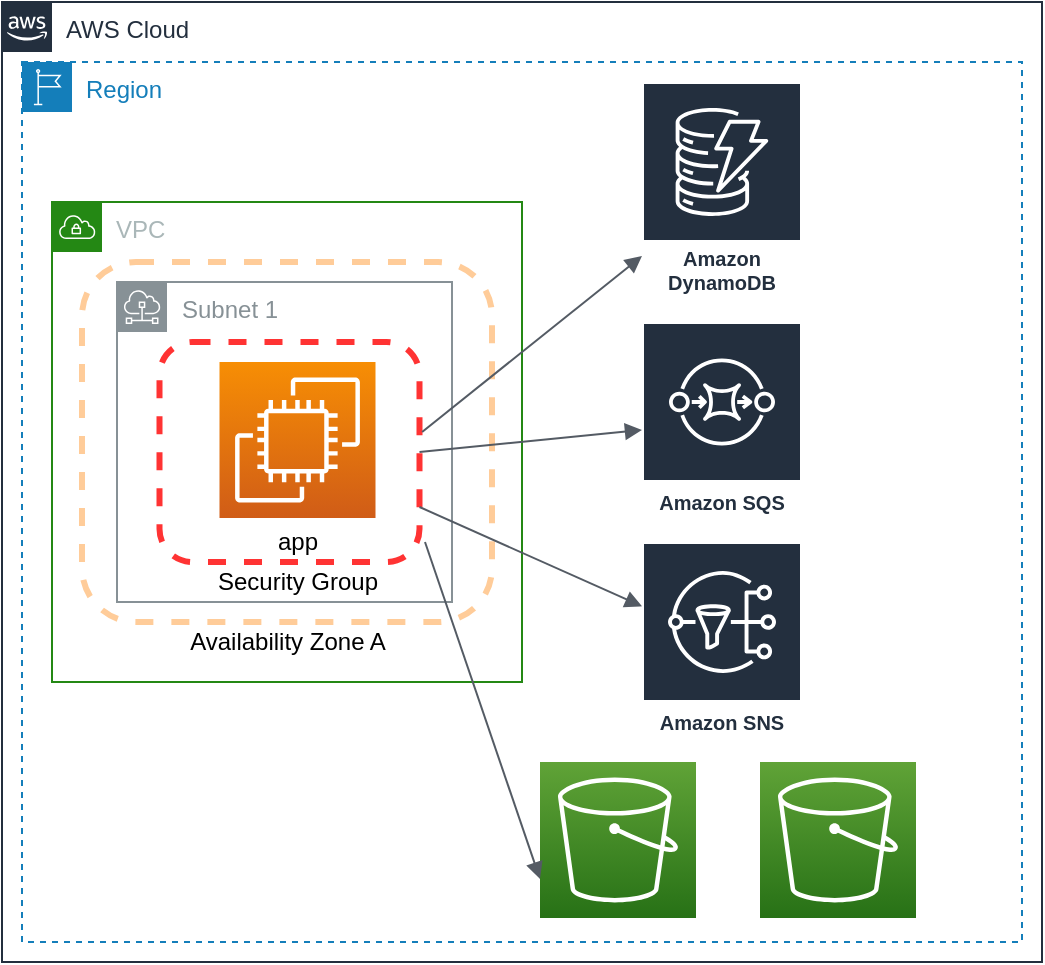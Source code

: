 <mxfile version="20.6.1" type="github">
  <diagram id="miss4itNhXeyKSEiEY9H" name="第 1 页">
    <mxGraphModel dx="1133" dy="773" grid="1" gridSize="10" guides="1" tooltips="1" connect="1" arrows="1" fold="1" page="1" pageScale="1" pageWidth="827" pageHeight="1169" math="0" shadow="0">
      <root>
        <mxCell id="0" />
        <mxCell id="1" parent="0" />
        <mxCell id="I7SwKGLI5VaqfSaRgMoQ-2" value="AWS Cloud" style="points=[[0,0],[0.25,0],[0.5,0],[0.75,0],[1,0],[1,0.25],[1,0.5],[1,0.75],[1,1],[0.75,1],[0.5,1],[0.25,1],[0,1],[0,0.75],[0,0.5],[0,0.25]];outlineConnect=0;gradientColor=none;html=1;whiteSpace=wrap;fontSize=12;fontStyle=0;container=1;pointerEvents=0;collapsible=0;recursiveResize=0;shape=mxgraph.aws4.group;grIcon=mxgraph.aws4.group_aws_cloud_alt;strokeColor=#232F3E;fillColor=none;verticalAlign=top;align=left;spacingLeft=30;fontColor=#232F3E;dashed=0;" vertex="1" parent="1">
          <mxGeometry x="80" y="350" width="520" height="480" as="geometry" />
        </mxCell>
        <mxCell id="I7SwKGLI5VaqfSaRgMoQ-3" value="Region" style="points=[[0,0],[0.25,0],[0.5,0],[0.75,0],[1,0],[1,0.25],[1,0.5],[1,0.75],[1,1],[0.75,1],[0.5,1],[0.25,1],[0,1],[0,0.75],[0,0.5],[0,0.25]];outlineConnect=0;gradientColor=none;html=1;whiteSpace=wrap;fontSize=12;fontStyle=0;container=1;pointerEvents=0;collapsible=0;recursiveResize=0;shape=mxgraph.aws4.group;grIcon=mxgraph.aws4.group_region;strokeColor=#147EBA;fillColor=none;verticalAlign=top;align=left;spacingLeft=30;fontColor=#147EBA;dashed=1;" vertex="1" parent="I7SwKGLI5VaqfSaRgMoQ-2">
          <mxGeometry x="10" y="30" width="500" height="440" as="geometry" />
        </mxCell>
        <mxCell id="I7SwKGLI5VaqfSaRgMoQ-6" value="Amazon DynamoDB" style="sketch=0;outlineConnect=0;fontColor=#232F3E;gradientColor=none;strokeColor=#ffffff;fillColor=#232F3E;dashed=0;verticalLabelPosition=middle;verticalAlign=bottom;align=center;html=1;whiteSpace=wrap;fontSize=10;fontStyle=1;spacing=3;shape=mxgraph.aws4.productIcon;prIcon=mxgraph.aws4.dynamodb;" vertex="1" parent="I7SwKGLI5VaqfSaRgMoQ-3">
          <mxGeometry x="310" y="10" width="80" height="110" as="geometry" />
        </mxCell>
        <mxCell id="I7SwKGLI5VaqfSaRgMoQ-11" value="" style="sketch=0;points=[[0,0,0],[0.25,0,0],[0.5,0,0],[0.75,0,0],[1,0,0],[0,1,0],[0.25,1,0],[0.5,1,0],[0.75,1,0],[1,1,0],[0,0.25,0],[0,0.5,0],[0,0.75,0],[1,0.25,0],[1,0.5,0],[1,0.75,0]];outlineConnect=0;fontColor=#232F3E;gradientColor=#60A337;gradientDirection=north;fillColor=#277116;strokeColor=#ffffff;dashed=0;verticalLabelPosition=bottom;verticalAlign=top;align=center;html=1;fontSize=12;fontStyle=0;aspect=fixed;shape=mxgraph.aws4.resourceIcon;resIcon=mxgraph.aws4.s3;" vertex="1" parent="I7SwKGLI5VaqfSaRgMoQ-3">
          <mxGeometry x="259" y="350" width="78" height="78" as="geometry" />
        </mxCell>
        <mxCell id="I7SwKGLI5VaqfSaRgMoQ-12" value="" style="sketch=0;points=[[0,0,0],[0.25,0,0],[0.5,0,0],[0.75,0,0],[1,0,0],[0,1,0],[0.25,1,0],[0.5,1,0],[0.75,1,0],[1,1,0],[0,0.25,0],[0,0.5,0],[0,0.75,0],[1,0.25,0],[1,0.5,0],[1,0.75,0]];outlineConnect=0;fontColor=#232F3E;gradientColor=#60A337;gradientDirection=north;fillColor=#277116;strokeColor=#ffffff;dashed=0;verticalLabelPosition=bottom;verticalAlign=top;align=center;html=1;fontSize=12;fontStyle=0;aspect=fixed;shape=mxgraph.aws4.resourceIcon;resIcon=mxgraph.aws4.s3;" vertex="1" parent="I7SwKGLI5VaqfSaRgMoQ-3">
          <mxGeometry x="369" y="350" width="78" height="78" as="geometry" />
        </mxCell>
        <mxCell id="I7SwKGLI5VaqfSaRgMoQ-7" value="Amazon SQS" style="sketch=0;outlineConnect=0;fontColor=#232F3E;gradientColor=none;strokeColor=#ffffff;fillColor=#232F3E;dashed=0;verticalLabelPosition=middle;verticalAlign=bottom;align=center;html=1;whiteSpace=wrap;fontSize=10;fontStyle=1;spacing=3;shape=mxgraph.aws4.productIcon;prIcon=mxgraph.aws4.sqs;" vertex="1" parent="I7SwKGLI5VaqfSaRgMoQ-3">
          <mxGeometry x="310" y="130" width="80" height="100" as="geometry" />
        </mxCell>
        <mxCell id="I7SwKGLI5VaqfSaRgMoQ-10" value="Amazon SNS" style="sketch=0;outlineConnect=0;fontColor=#232F3E;gradientColor=none;strokeColor=#ffffff;fillColor=#232F3E;dashed=0;verticalLabelPosition=middle;verticalAlign=bottom;align=center;html=1;whiteSpace=wrap;fontSize=10;fontStyle=1;spacing=3;shape=mxgraph.aws4.productIcon;prIcon=mxgraph.aws4.sns;" vertex="1" parent="I7SwKGLI5VaqfSaRgMoQ-3">
          <mxGeometry x="310" y="240" width="80" height="100" as="geometry" />
        </mxCell>
        <mxCell id="I7SwKGLI5VaqfSaRgMoQ-4" value="VPC" style="points=[[0,0],[0.25,0],[0.5,0],[0.75,0],[1,0],[1,0.25],[1,0.5],[1,0.75],[1,1],[0.75,1],[0.5,1],[0.25,1],[0,1],[0,0.75],[0,0.5],[0,0.25]];outlineConnect=0;gradientColor=none;html=1;whiteSpace=wrap;fontSize=12;fontStyle=0;container=1;pointerEvents=0;collapsible=0;recursiveResize=0;shape=mxgraph.aws4.group;grIcon=mxgraph.aws4.group_vpc;strokeColor=#248814;fillColor=none;verticalAlign=top;align=left;spacingLeft=30;fontColor=#AAB7B8;dashed=0;" vertex="1" parent="I7SwKGLI5VaqfSaRgMoQ-3">
          <mxGeometry x="15" y="70" width="235" height="240" as="geometry" />
        </mxCell>
        <mxCell id="I7SwKGLI5VaqfSaRgMoQ-13" value="" style="rounded=1;whiteSpace=wrap;html=1;strokeColor=#FFCC99;fillColor=none;dashed=1;perimeterSpacing=0;strokeWidth=3;" vertex="1" parent="I7SwKGLI5VaqfSaRgMoQ-4">
          <mxGeometry x="15" y="30" width="205" height="180" as="geometry" />
        </mxCell>
        <UserObject label="Availability Zone A" placeholders="1" name="Variable" id="I7SwKGLI5VaqfSaRgMoQ-19">
          <mxCell style="text;html=1;strokeColor=none;fillColor=none;align=center;verticalAlign=middle;whiteSpace=wrap;overflow=hidden;dashed=1;strokeWidth=3;" vertex="1" parent="I7SwKGLI5VaqfSaRgMoQ-4">
            <mxGeometry x="53.75" y="210" width="127.5" height="20" as="geometry" />
          </mxCell>
        </UserObject>
        <mxCell id="I7SwKGLI5VaqfSaRgMoQ-5" value="Subnet 1" style="sketch=0;outlineConnect=0;gradientColor=none;html=1;whiteSpace=wrap;fontSize=12;fontStyle=0;shape=mxgraph.aws4.group;grIcon=mxgraph.aws4.group_subnet;strokeColor=#879196;fillColor=none;verticalAlign=top;align=left;spacingLeft=30;fontColor=#879196;dashed=0;" vertex="1" parent="I7SwKGLI5VaqfSaRgMoQ-4">
          <mxGeometry x="32.5" y="40" width="167.5" height="160" as="geometry" />
        </mxCell>
        <mxCell id="I7SwKGLI5VaqfSaRgMoQ-14" value="" style="rounded=1;whiteSpace=wrap;html=1;strokeColor=#FF3333;fillColor=none;dashed=1;perimeterSpacing=0;strokeWidth=3;" vertex="1" parent="I7SwKGLI5VaqfSaRgMoQ-4">
          <mxGeometry x="53.75" y="70" width="130" height="110" as="geometry" />
        </mxCell>
        <mxCell id="I7SwKGLI5VaqfSaRgMoQ-16" value="" style="sketch=0;points=[[0,0,0],[0.25,0,0],[0.5,0,0],[0.75,0,0],[1,0,0],[0,1,0],[0.25,1,0],[0.5,1,0],[0.75,1,0],[1,1,0],[0,0.25,0],[0,0.5,0],[0,0.75,0],[1,0.25,0],[1,0.5,0],[1,0.75,0]];outlineConnect=0;fontColor=#232F3E;gradientColor=#F78E04;gradientDirection=north;fillColor=#D05C17;strokeColor=#ffffff;dashed=0;verticalLabelPosition=bottom;verticalAlign=top;align=center;html=1;fontSize=12;fontStyle=0;aspect=fixed;shape=mxgraph.aws4.resourceIcon;resIcon=mxgraph.aws4.ec2;strokeWidth=3;" vertex="1" parent="I7SwKGLI5VaqfSaRgMoQ-4">
          <mxGeometry x="83.75" y="80" width="78" height="78" as="geometry" />
        </mxCell>
        <UserObject label="app" placeholders="1" name="Variable" id="I7SwKGLI5VaqfSaRgMoQ-20">
          <mxCell style="text;html=1;strokeColor=none;fillColor=none;align=center;verticalAlign=middle;whiteSpace=wrap;overflow=hidden;dashed=1;strokeWidth=3;" vertex="1" parent="I7SwKGLI5VaqfSaRgMoQ-4">
            <mxGeometry x="59" y="160" width="127.5" height="20" as="geometry" />
          </mxCell>
        </UserObject>
        <UserObject label="Security Group" placeholders="1" name="Variable" id="I7SwKGLI5VaqfSaRgMoQ-21">
          <mxCell style="text;html=1;strokeColor=none;fillColor=none;align=center;verticalAlign=middle;whiteSpace=wrap;overflow=hidden;dashed=1;strokeWidth=3;" vertex="1" parent="I7SwKGLI5VaqfSaRgMoQ-4">
            <mxGeometry x="59" y="180" width="127.5" height="20" as="geometry" />
          </mxCell>
        </UserObject>
        <mxCell id="I7SwKGLI5VaqfSaRgMoQ-22" value="" style="html=1;endArrow=block;elbow=vertical;startArrow=none;endFill=1;strokeColor=#545B64;rounded=0;exitX=1.01;exitY=0.409;exitDx=0;exitDy=0;exitPerimeter=0;" edge="1" parent="I7SwKGLI5VaqfSaRgMoQ-3" source="I7SwKGLI5VaqfSaRgMoQ-14" target="I7SwKGLI5VaqfSaRgMoQ-6">
          <mxGeometry width="100" relative="1" as="geometry">
            <mxPoint x="360" y="130" as="sourcePoint" />
            <mxPoint x="460" y="130" as="targetPoint" />
          </mxGeometry>
        </mxCell>
        <mxCell id="I7SwKGLI5VaqfSaRgMoQ-23" value="" style="html=1;endArrow=block;elbow=vertical;startArrow=none;endFill=1;strokeColor=#545B64;rounded=0;exitX=1;exitY=0.5;exitDx=0;exitDy=0;" edge="1" parent="I7SwKGLI5VaqfSaRgMoQ-3" source="I7SwKGLI5VaqfSaRgMoQ-14" target="I7SwKGLI5VaqfSaRgMoQ-7">
          <mxGeometry width="100" relative="1" as="geometry">
            <mxPoint x="210.05" y="194.99" as="sourcePoint" />
            <mxPoint x="320" y="107.008" as="targetPoint" />
          </mxGeometry>
        </mxCell>
        <mxCell id="I7SwKGLI5VaqfSaRgMoQ-24" value="" style="html=1;endArrow=block;elbow=vertical;startArrow=none;endFill=1;strokeColor=#545B64;rounded=0;exitX=1;exitY=0.75;exitDx=0;exitDy=0;" edge="1" parent="I7SwKGLI5VaqfSaRgMoQ-3" source="I7SwKGLI5VaqfSaRgMoQ-14" target="I7SwKGLI5VaqfSaRgMoQ-10">
          <mxGeometry width="100" relative="1" as="geometry">
            <mxPoint x="200.05" y="184.99" as="sourcePoint" />
            <mxPoint x="310" y="97.008" as="targetPoint" />
          </mxGeometry>
        </mxCell>
        <mxCell id="I7SwKGLI5VaqfSaRgMoQ-25" value="" style="html=1;endArrow=block;elbow=vertical;startArrow=none;endFill=1;strokeColor=#545B64;rounded=0;exitX=1;exitY=0.5;exitDx=0;exitDy=0;entryX=0;entryY=0.75;entryDx=0;entryDy=0;entryPerimeter=0;" edge="1" parent="I7SwKGLI5VaqfSaRgMoQ-3" source="I7SwKGLI5VaqfSaRgMoQ-20" target="I7SwKGLI5VaqfSaRgMoQ-11">
          <mxGeometry width="100" relative="1" as="geometry">
            <mxPoint x="200.05" y="184.99" as="sourcePoint" />
            <mxPoint x="310" y="97.008" as="targetPoint" />
          </mxGeometry>
        </mxCell>
      </root>
    </mxGraphModel>
  </diagram>
</mxfile>
